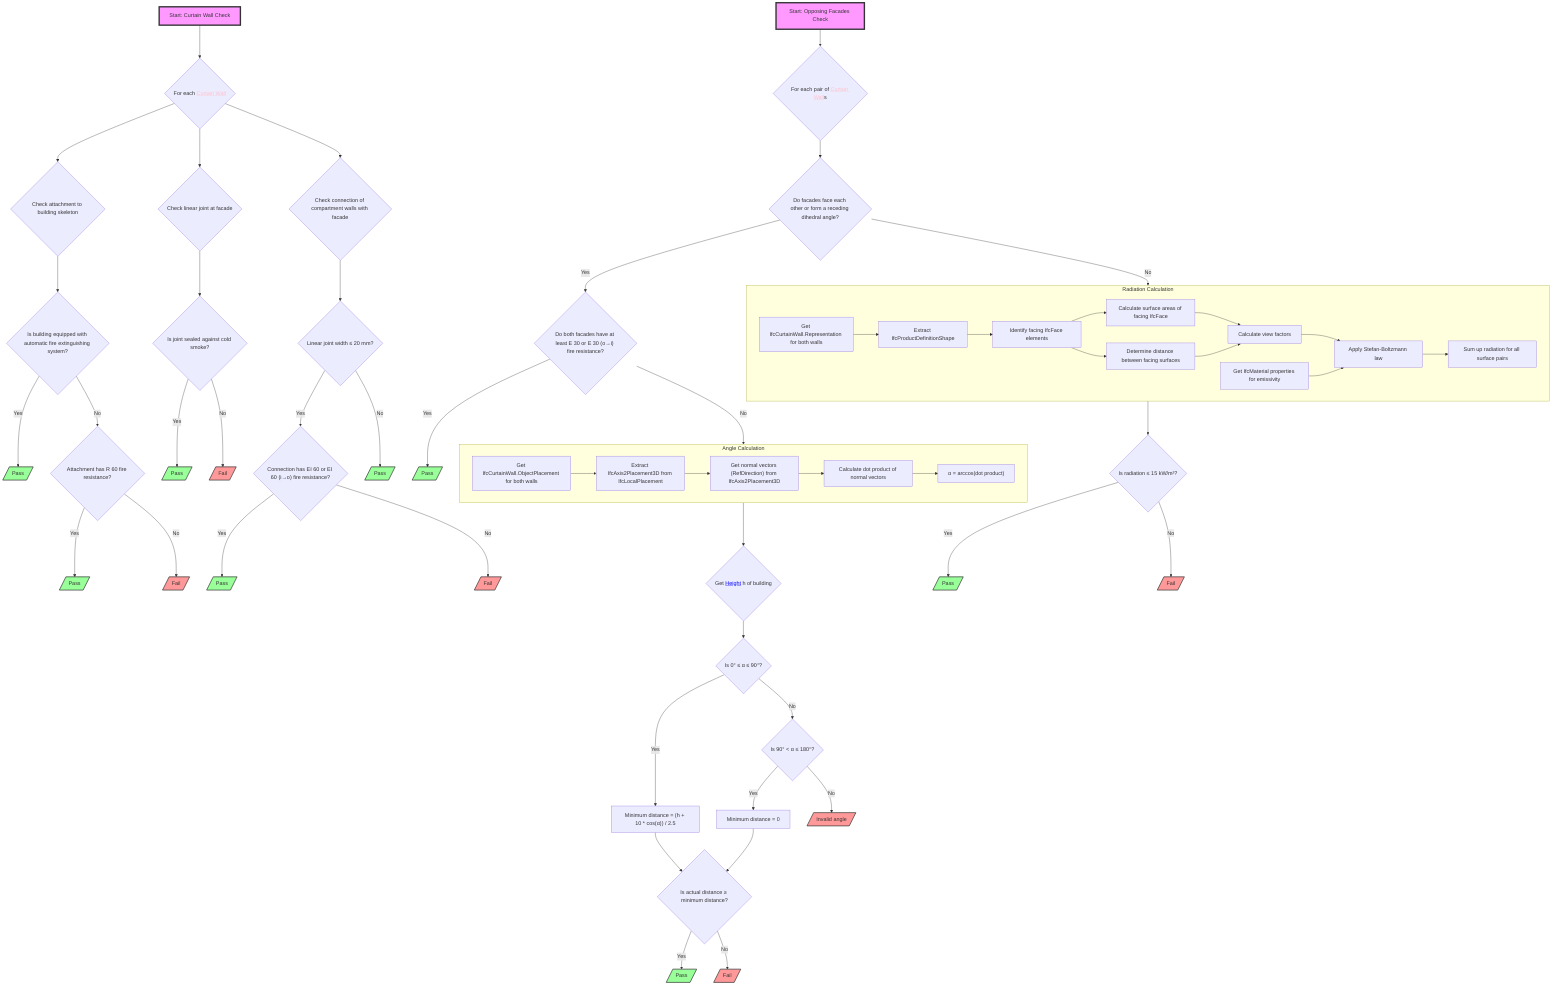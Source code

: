 flowchart TD
 subgraph Z_sub["Angle Calculation"]
        Z1["Get IfcCurtainWall.ObjectPlacement for both walls"]
        Z2["Extract IfcAxis2Placement3D from IfcLocalPlacement"]
        Z3["Get normal vectors (RefDirection) from IfcAxis2Placement3D"]
        Z4["Calculate dot product of normal vectors"]
        Z5["α = arccos(dot product)"]
  end
 subgraph AJ_sub["Radiation Calculation"]
        AJ1["Get IfcCurtainWall.Representation for both walls"]
        AJ2["Extract IfcProductDefinitionShape"]
        AJ3["Identify facing IfcFace elements"]
        AJ4["Calculate surface areas of facing IfcFace"]
        AJ5["Determine distance between facing surfaces"]
        AJ6["Calculate view factors"]
        AJ7["Get IfcMaterial properties for emissivity"]
        AJ8["Apply Stefan-Boltzmann law"]
        AJ9["Sum up radiation for all surface pairs"]
  end
    S1["Start: Curtain Wall Check"] --> A{"For each <a href="http://example.com/firebimbuilding#CurtainWall" style="color:pink;">Curtain Wall</a>"}
    A --> B{"Check attachment to building skeleton"} & H{"Check linear joint at facade"} & L{"Check connection of compartment walls with facade"}
    B --> C{"Is building equipped with automatic fire extinguishing system?"}
    C -- Yes --> D[/"Pass"/]
    C -- No --> E{"Attachment has R 60 fire resistance?"}
    E -- Yes --> F[/"Pass"/]
    E -- No --> G[/"Fail"/]
    H --> I{"Is joint sealed against cold smoke?"}
    I -- Yes --> J[/"Pass"/]
    I -- No --> K[/"Fail"/]
    L --> M{"Linear joint width ≤ 20 mm?"}
    M -- Yes --> N{"Connection has EI 60 or EI 60 (i→o) fire resistance?"}
    N -- Yes --> O[/"Pass"/]
    N -- No --> P[/"Fail"/]
    M -- No --> R[/"Pass"/]
    T["Start: Opposing Facades Check"] --> U{"For each pair of <a href="http://example.com/firebimbuilding#CurtainWall" style="color:pink;">Curtain Wall</a>s"}
    U --> V{"Do facades face each other or form a receding dihedral angle?"}
    V -- Yes --> W{"Do both facades have at least E 30 or E 30 (o→i) fire resistance?"}
    W -- Yes --> X[/"Pass"/]
    W -- No --> Z_sub
    Z_sub --> AA{"Get <a href="http://example.com/firebimbuilding#Height" style="color:blue;">Height</a> h of building"}
    AA --> AB{"Is 0° ≤ α ≤ 90°?"}
    AB -- Yes --> AC["Minimum distance = (h + 10 * cos(α)) / 2.5"]
    AB -- No --> AD{"Is 90° &lt; α ≤ 180°?"}
    AD -- Yes --> AE["Minimum distance = 0"]
    AD -- No --> AF[/"Invalid angle"/]
    AC --> AG{"Is actual distance ≥ minimum distance?"}
    AE --> AG
    AG -- Yes --> AH[/"Pass"/]
    AG -- No --> AI[/"Fail"/]
    V -- No --> AJ_sub
    AJ_sub --> AK{"Is radiation ≤ 15 kW/m²?"}
    AK -- Yes --> AL[/"Pass"/]
    AK -- No --> AM[/"Fail"/]
    Z1 --> Z2
    Z2 --> Z3
    Z3 --> Z4
    Z4 --> Z5
    AJ1 --> AJ2
    AJ2 --> AJ3
    AJ3 --> AJ4 & AJ5
    AJ4 --> AJ6
    AJ5 --> AJ6
    AJ6 --> AJ8
    AJ7 --> AJ8
    AJ8 --> AJ9
     S1:::startClass
     D:::passClass
     F:::passClass
     G:::failClass
     J:::passClass
     K:::failClass
     O:::passClass
     P:::failClass
     R:::passClass
     T:::startClass
     X:::passClass
     AF:::failClass
     AH:::passClass
     AI:::failClass
     AL:::passClass
     AM:::failClass
    classDef startClass fill:#f9f,stroke:#333,stroke-width:4px
    classDef passClass fill:#9f9,stroke:#333,stroke-width:2px
    classDef failClass fill:#f99,stroke:#333,stroke-width:2px